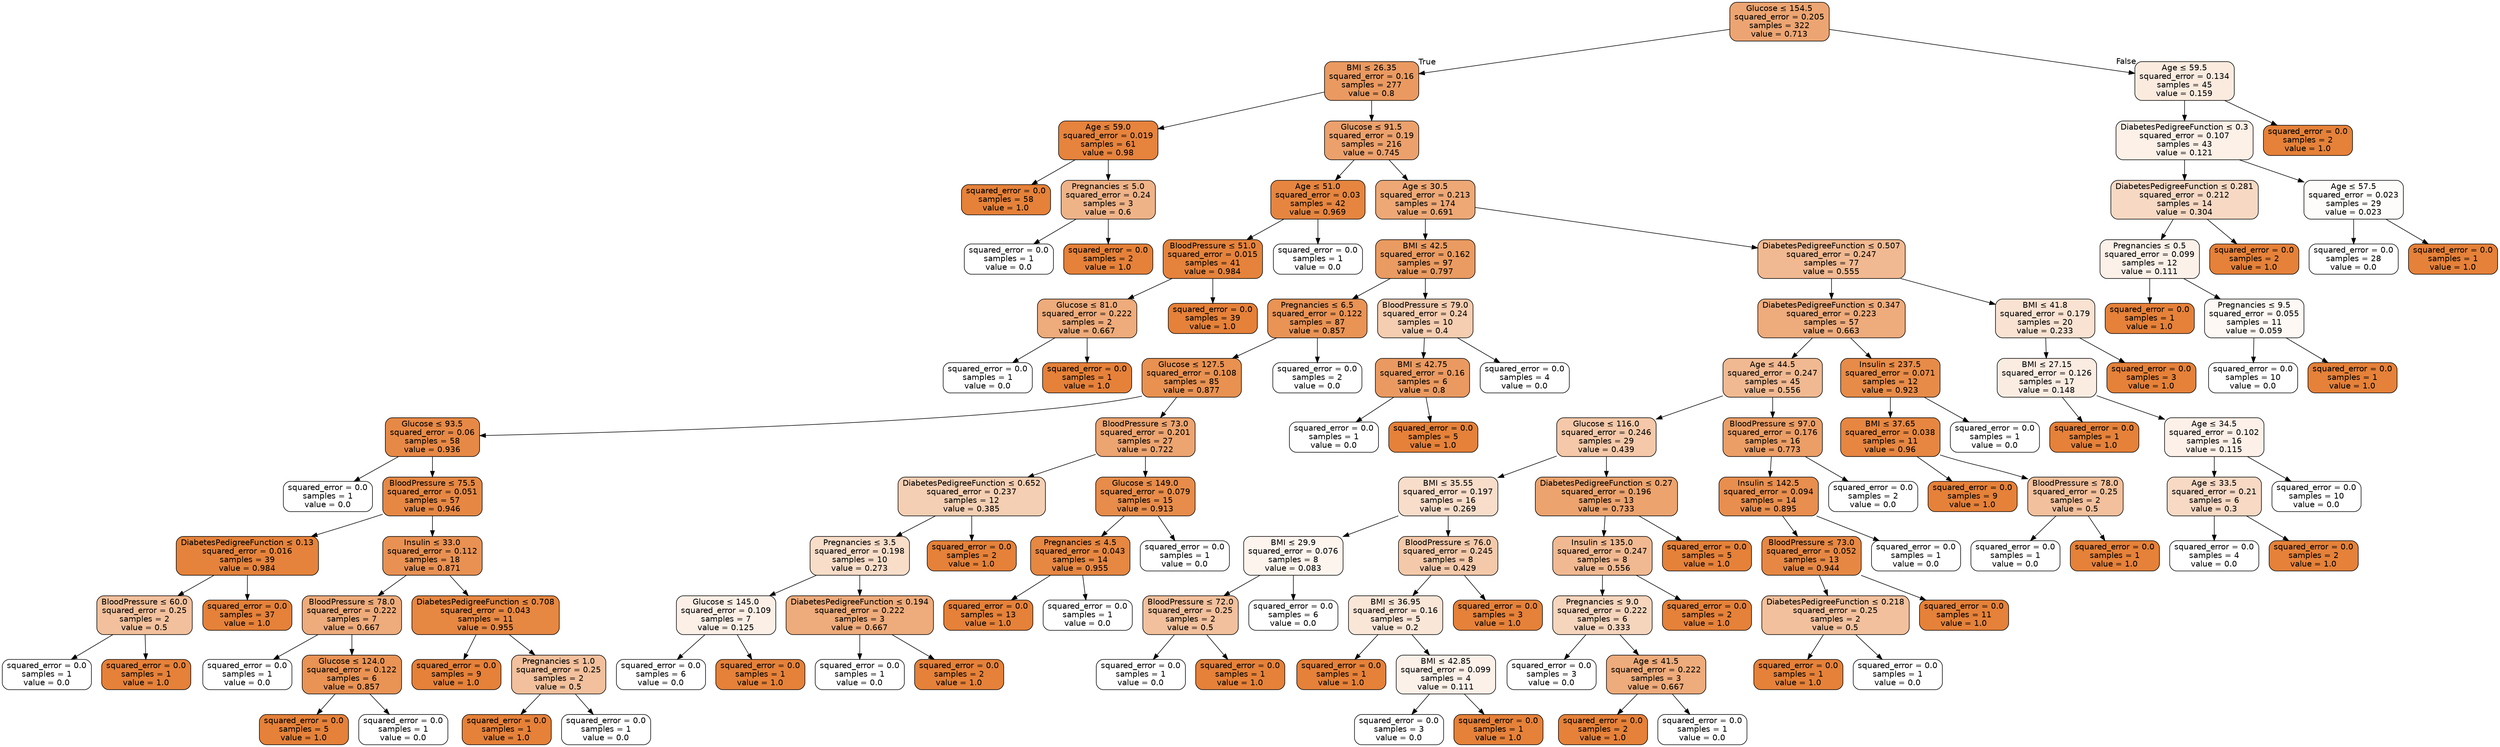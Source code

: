 digraph Tree {
node [shape=box, style="filled, rounded", color="black", fontname="helvetica"] ;
edge [fontname="helvetica"] ;
0 [label=<Glucose &le; 154.5<br/>squared_error = 0.205<br/>samples = 322<br/>value = 0.713>, fillcolor="#eca572"] ;
1 [label=<BMI &le; 26.35<br/>squared_error = 0.16<br/>samples = 277<br/>value = 0.8>, fillcolor="#ea9a61"] ;
0 -> 1 [labeldistance=2.5, labelangle=45, headlabel="True"] ;
2 [label=<Age &le; 59.0<br/>squared_error = 0.019<br/>samples = 61<br/>value = 0.98>, fillcolor="#e6833d"] ;
1 -> 2 ;
3 [label=<squared_error = 0.0<br/>samples = 58<br/>value = 1.0>, fillcolor="#e58139"] ;
2 -> 3 ;
4 [label=<Pregnancies &le; 5.0<br/>squared_error = 0.24<br/>samples = 3<br/>value = 0.6>, fillcolor="#efb388"] ;
2 -> 4 ;
5 [label=<squared_error = 0.0<br/>samples = 1<br/>value = 0.0>, fillcolor="#ffffff"] ;
4 -> 5 ;
6 [label=<squared_error = 0.0<br/>samples = 2<br/>value = 1.0>, fillcolor="#e58139"] ;
4 -> 6 ;
7 [label=<Glucose &le; 91.5<br/>squared_error = 0.19<br/>samples = 216<br/>value = 0.745>, fillcolor="#eca16c"] ;
1 -> 7 ;
8 [label=<Age &le; 51.0<br/>squared_error = 0.03<br/>samples = 42<br/>value = 0.969>, fillcolor="#e6853f"] ;
7 -> 8 ;
9 [label=<BloodPressure &le; 51.0<br/>squared_error = 0.015<br/>samples = 41<br/>value = 0.984>, fillcolor="#e5833c"] ;
8 -> 9 ;
10 [label=<Glucose &le; 81.0<br/>squared_error = 0.222<br/>samples = 2<br/>value = 0.667>, fillcolor="#eeab7b"] ;
9 -> 10 ;
11 [label=<squared_error = 0.0<br/>samples = 1<br/>value = 0.0>, fillcolor="#ffffff"] ;
10 -> 11 ;
12 [label=<squared_error = 0.0<br/>samples = 1<br/>value = 1.0>, fillcolor="#e58139"] ;
10 -> 12 ;
13 [label=<squared_error = 0.0<br/>samples = 39<br/>value = 1.0>, fillcolor="#e58139"] ;
9 -> 13 ;
14 [label=<squared_error = 0.0<br/>samples = 1<br/>value = 0.0>, fillcolor="#ffffff"] ;
8 -> 14 ;
15 [label=<Age &le; 30.5<br/>squared_error = 0.213<br/>samples = 174<br/>value = 0.691>, fillcolor="#eda876"] ;
7 -> 15 ;
16 [label=<BMI &le; 42.5<br/>squared_error = 0.162<br/>samples = 97<br/>value = 0.797>, fillcolor="#ea9b61"] ;
15 -> 16 ;
17 [label=<Pregnancies &le; 6.5<br/>squared_error = 0.122<br/>samples = 87<br/>value = 0.857>, fillcolor="#e99355"] ;
16 -> 17 ;
18 [label=<Glucose &le; 127.5<br/>squared_error = 0.108<br/>samples = 85<br/>value = 0.877>, fillcolor="#e89151"] ;
17 -> 18 ;
19 [label=<Glucose &le; 93.5<br/>squared_error = 0.06<br/>samples = 58<br/>value = 0.936>, fillcolor="#e78946"] ;
18 -> 19 ;
20 [label=<squared_error = 0.0<br/>samples = 1<br/>value = 0.0>, fillcolor="#ffffff"] ;
19 -> 20 ;
21 [label=<BloodPressure &le; 75.5<br/>squared_error = 0.051<br/>samples = 57<br/>value = 0.946>, fillcolor="#e68844"] ;
19 -> 21 ;
22 [label=<DiabetesPedigreeFunction &le; 0.13<br/>squared_error = 0.016<br/>samples = 39<br/>value = 0.984>, fillcolor="#e5833c"] ;
21 -> 22 ;
23 [label=<BloodPressure &le; 60.0<br/>squared_error = 0.25<br/>samples = 2<br/>value = 0.5>, fillcolor="#f2c09c"] ;
22 -> 23 ;
24 [label=<squared_error = 0.0<br/>samples = 1<br/>value = 0.0>, fillcolor="#ffffff"] ;
23 -> 24 ;
25 [label=<squared_error = 0.0<br/>samples = 1<br/>value = 1.0>, fillcolor="#e58139"] ;
23 -> 25 ;
26 [label=<squared_error = 0.0<br/>samples = 37<br/>value = 1.0>, fillcolor="#e58139"] ;
22 -> 26 ;
27 [label=<Insulin &le; 33.0<br/>squared_error = 0.112<br/>samples = 18<br/>value = 0.871>, fillcolor="#e89153"] ;
21 -> 27 ;
28 [label=<BloodPressure &le; 78.0<br/>squared_error = 0.222<br/>samples = 7<br/>value = 0.667>, fillcolor="#eeab7b"] ;
27 -> 28 ;
29 [label=<squared_error = 0.0<br/>samples = 1<br/>value = 0.0>, fillcolor="#ffffff"] ;
28 -> 29 ;
30 [label=<Glucose &le; 124.0<br/>squared_error = 0.122<br/>samples = 6<br/>value = 0.857>, fillcolor="#e99355"] ;
28 -> 30 ;
31 [label=<squared_error = 0.0<br/>samples = 5<br/>value = 1.0>, fillcolor="#e58139"] ;
30 -> 31 ;
32 [label=<squared_error = 0.0<br/>samples = 1<br/>value = 0.0>, fillcolor="#ffffff"] ;
30 -> 32 ;
33 [label=<DiabetesPedigreeFunction &le; 0.708<br/>squared_error = 0.043<br/>samples = 11<br/>value = 0.955>, fillcolor="#e68742"] ;
27 -> 33 ;
34 [label=<squared_error = 0.0<br/>samples = 9<br/>value = 1.0>, fillcolor="#e58139"] ;
33 -> 34 ;
35 [label=<Pregnancies &le; 1.0<br/>squared_error = 0.25<br/>samples = 2<br/>value = 0.5>, fillcolor="#f2c09c"] ;
33 -> 35 ;
36 [label=<squared_error = 0.0<br/>samples = 1<br/>value = 1.0>, fillcolor="#e58139"] ;
35 -> 36 ;
37 [label=<squared_error = 0.0<br/>samples = 1<br/>value = 0.0>, fillcolor="#ffffff"] ;
35 -> 37 ;
38 [label=<BloodPressure &le; 73.0<br/>squared_error = 0.201<br/>samples = 27<br/>value = 0.722>, fillcolor="#eca470"] ;
18 -> 38 ;
39 [label=<DiabetesPedigreeFunction &le; 0.652<br/>squared_error = 0.237<br/>samples = 12<br/>value = 0.385>, fillcolor="#f5cfb3"] ;
38 -> 39 ;
40 [label=<Pregnancies &le; 3.5<br/>squared_error = 0.198<br/>samples = 10<br/>value = 0.273>, fillcolor="#f8ddc9"] ;
39 -> 40 ;
41 [label=<Glucose &le; 145.0<br/>squared_error = 0.109<br/>samples = 7<br/>value = 0.125>, fillcolor="#fcefe6"] ;
40 -> 41 ;
42 [label=<squared_error = 0.0<br/>samples = 6<br/>value = 0.0>, fillcolor="#ffffff"] ;
41 -> 42 ;
43 [label=<squared_error = 0.0<br/>samples = 1<br/>value = 1.0>, fillcolor="#e58139"] ;
41 -> 43 ;
44 [label=<DiabetesPedigreeFunction &le; 0.194<br/>squared_error = 0.222<br/>samples = 3<br/>value = 0.667>, fillcolor="#eeab7b"] ;
40 -> 44 ;
45 [label=<squared_error = 0.0<br/>samples = 1<br/>value = 0.0>, fillcolor="#ffffff"] ;
44 -> 45 ;
46 [label=<squared_error = 0.0<br/>samples = 2<br/>value = 1.0>, fillcolor="#e58139"] ;
44 -> 46 ;
47 [label=<squared_error = 0.0<br/>samples = 2<br/>value = 1.0>, fillcolor="#e58139"] ;
39 -> 47 ;
48 [label=<Glucose &le; 149.0<br/>squared_error = 0.079<br/>samples = 15<br/>value = 0.913>, fillcolor="#e78c4a"] ;
38 -> 48 ;
49 [label=<Pregnancies &le; 4.5<br/>squared_error = 0.043<br/>samples = 14<br/>value = 0.955>, fillcolor="#e68742"] ;
48 -> 49 ;
50 [label=<squared_error = 0.0<br/>samples = 13<br/>value = 1.0>, fillcolor="#e58139"] ;
49 -> 50 ;
51 [label=<squared_error = 0.0<br/>samples = 1<br/>value = 0.0>, fillcolor="#ffffff"] ;
49 -> 51 ;
52 [label=<squared_error = 0.0<br/>samples = 1<br/>value = 0.0>, fillcolor="#ffffff"] ;
48 -> 52 ;
53 [label=<squared_error = 0.0<br/>samples = 2<br/>value = 0.0>, fillcolor="#ffffff"] ;
17 -> 53 ;
54 [label=<BloodPressure &le; 79.0<br/>squared_error = 0.24<br/>samples = 10<br/>value = 0.4>, fillcolor="#f5cdb0"] ;
16 -> 54 ;
55 [label=<BMI &le; 42.75<br/>squared_error = 0.16<br/>samples = 6<br/>value = 0.8>, fillcolor="#ea9a61"] ;
54 -> 55 ;
56 [label=<squared_error = 0.0<br/>samples = 1<br/>value = 0.0>, fillcolor="#ffffff"] ;
55 -> 56 ;
57 [label=<squared_error = 0.0<br/>samples = 5<br/>value = 1.0>, fillcolor="#e58139"] ;
55 -> 57 ;
58 [label=<squared_error = 0.0<br/>samples = 4<br/>value = 0.0>, fillcolor="#ffffff"] ;
54 -> 58 ;
59 [label=<DiabetesPedigreeFunction &le; 0.507<br/>squared_error = 0.247<br/>samples = 77<br/>value = 0.555>, fillcolor="#f1b991"] ;
15 -> 59 ;
60 [label=<DiabetesPedigreeFunction &le; 0.347<br/>squared_error = 0.223<br/>samples = 57<br/>value = 0.663>, fillcolor="#eeab7c"] ;
59 -> 60 ;
61 [label=<Age &le; 44.5<br/>squared_error = 0.247<br/>samples = 45<br/>value = 0.556>, fillcolor="#f1b991"] ;
60 -> 61 ;
62 [label=<Glucose &le; 116.0<br/>squared_error = 0.246<br/>samples = 29<br/>value = 0.439>, fillcolor="#f4c8a8"] ;
61 -> 62 ;
63 [label=<BMI &le; 35.55<br/>squared_error = 0.197<br/>samples = 16<br/>value = 0.269>, fillcolor="#f8ddca"] ;
62 -> 63 ;
64 [label=<BMI &le; 29.9<br/>squared_error = 0.076<br/>samples = 8<br/>value = 0.083>, fillcolor="#fdf4ee"] ;
63 -> 64 ;
65 [label=<BloodPressure &le; 72.0<br/>squared_error = 0.25<br/>samples = 2<br/>value = 0.5>, fillcolor="#f2c09c"] ;
64 -> 65 ;
66 [label=<squared_error = 0.0<br/>samples = 1<br/>value = 0.0>, fillcolor="#ffffff"] ;
65 -> 66 ;
67 [label=<squared_error = 0.0<br/>samples = 1<br/>value = 1.0>, fillcolor="#e58139"] ;
65 -> 67 ;
68 [label=<squared_error = 0.0<br/>samples = 6<br/>value = 0.0>, fillcolor="#ffffff"] ;
64 -> 68 ;
69 [label=<BloodPressure &le; 76.0<br/>squared_error = 0.245<br/>samples = 8<br/>value = 0.429>, fillcolor="#f4c9aa"] ;
63 -> 69 ;
70 [label=<BMI &le; 36.95<br/>squared_error = 0.16<br/>samples = 5<br/>value = 0.2>, fillcolor="#fae6d7"] ;
69 -> 70 ;
71 [label=<squared_error = 0.0<br/>samples = 1<br/>value = 1.0>, fillcolor="#e58139"] ;
70 -> 71 ;
72 [label=<BMI &le; 42.85<br/>squared_error = 0.099<br/>samples = 4<br/>value = 0.111>, fillcolor="#fcf1e9"] ;
70 -> 72 ;
73 [label=<squared_error = 0.0<br/>samples = 3<br/>value = 0.0>, fillcolor="#ffffff"] ;
72 -> 73 ;
74 [label=<squared_error = 0.0<br/>samples = 1<br/>value = 1.0>, fillcolor="#e58139"] ;
72 -> 74 ;
75 [label=<squared_error = 0.0<br/>samples = 3<br/>value = 1.0>, fillcolor="#e58139"] ;
69 -> 75 ;
76 [label=<DiabetesPedigreeFunction &le; 0.27<br/>squared_error = 0.196<br/>samples = 13<br/>value = 0.733>, fillcolor="#eca36e"] ;
62 -> 76 ;
77 [label=<Insulin &le; 135.0<br/>squared_error = 0.247<br/>samples = 8<br/>value = 0.556>, fillcolor="#f1b991"] ;
76 -> 77 ;
78 [label=<Pregnancies &le; 9.0<br/>squared_error = 0.222<br/>samples = 6<br/>value = 0.333>, fillcolor="#f6d5bd"] ;
77 -> 78 ;
79 [label=<squared_error = 0.0<br/>samples = 3<br/>value = 0.0>, fillcolor="#ffffff"] ;
78 -> 79 ;
80 [label=<Age &le; 41.5<br/>squared_error = 0.222<br/>samples = 3<br/>value = 0.667>, fillcolor="#eeab7b"] ;
78 -> 80 ;
81 [label=<squared_error = 0.0<br/>samples = 2<br/>value = 1.0>, fillcolor="#e58139"] ;
80 -> 81 ;
82 [label=<squared_error = 0.0<br/>samples = 1<br/>value = 0.0>, fillcolor="#ffffff"] ;
80 -> 82 ;
83 [label=<squared_error = 0.0<br/>samples = 2<br/>value = 1.0>, fillcolor="#e58139"] ;
77 -> 83 ;
84 [label=<squared_error = 0.0<br/>samples = 5<br/>value = 1.0>, fillcolor="#e58139"] ;
76 -> 84 ;
85 [label=<BloodPressure &le; 97.0<br/>squared_error = 0.176<br/>samples = 16<br/>value = 0.773>, fillcolor="#eb9e66"] ;
61 -> 85 ;
86 [label=<Insulin &le; 142.5<br/>squared_error = 0.094<br/>samples = 14<br/>value = 0.895>, fillcolor="#e88e4e"] ;
85 -> 86 ;
87 [label=<BloodPressure &le; 73.0<br/>squared_error = 0.052<br/>samples = 13<br/>value = 0.944>, fillcolor="#e68844"] ;
86 -> 87 ;
88 [label=<DiabetesPedigreeFunction &le; 0.218<br/>squared_error = 0.25<br/>samples = 2<br/>value = 0.5>, fillcolor="#f2c09c"] ;
87 -> 88 ;
89 [label=<squared_error = 0.0<br/>samples = 1<br/>value = 1.0>, fillcolor="#e58139"] ;
88 -> 89 ;
90 [label=<squared_error = 0.0<br/>samples = 1<br/>value = 0.0>, fillcolor="#ffffff"] ;
88 -> 90 ;
91 [label=<squared_error = 0.0<br/>samples = 11<br/>value = 1.0>, fillcolor="#e58139"] ;
87 -> 91 ;
92 [label=<squared_error = 0.0<br/>samples = 1<br/>value = 0.0>, fillcolor="#ffffff"] ;
86 -> 92 ;
93 [label=<squared_error = 0.0<br/>samples = 2<br/>value = 0.0>, fillcolor="#ffffff"] ;
85 -> 93 ;
94 [label=<Insulin &le; 237.5<br/>squared_error = 0.071<br/>samples = 12<br/>value = 0.923>, fillcolor="#e78b48"] ;
60 -> 94 ;
95 [label=<BMI &le; 37.65<br/>squared_error = 0.038<br/>samples = 11<br/>value = 0.96>, fillcolor="#e68641"] ;
94 -> 95 ;
96 [label=<squared_error = 0.0<br/>samples = 9<br/>value = 1.0>, fillcolor="#e58139"] ;
95 -> 96 ;
97 [label=<BloodPressure &le; 78.0<br/>squared_error = 0.25<br/>samples = 2<br/>value = 0.5>, fillcolor="#f2c09c"] ;
95 -> 97 ;
98 [label=<squared_error = 0.0<br/>samples = 1<br/>value = 0.0>, fillcolor="#ffffff"] ;
97 -> 98 ;
99 [label=<squared_error = 0.0<br/>samples = 1<br/>value = 1.0>, fillcolor="#e58139"] ;
97 -> 99 ;
100 [label=<squared_error = 0.0<br/>samples = 1<br/>value = 0.0>, fillcolor="#ffffff"] ;
94 -> 100 ;
101 [label=<BMI &le; 41.8<br/>squared_error = 0.179<br/>samples = 20<br/>value = 0.233>, fillcolor="#f9e2d1"] ;
59 -> 101 ;
102 [label=<BMI &le; 27.15<br/>squared_error = 0.126<br/>samples = 17<br/>value = 0.148>, fillcolor="#fbece2"] ;
101 -> 102 ;
103 [label=<squared_error = 0.0<br/>samples = 1<br/>value = 1.0>, fillcolor="#e58139"] ;
102 -> 103 ;
104 [label=<Age &le; 34.5<br/>squared_error = 0.102<br/>samples = 16<br/>value = 0.115>, fillcolor="#fcf0e8"] ;
102 -> 104 ;
105 [label=<Age &le; 33.5<br/>squared_error = 0.21<br/>samples = 6<br/>value = 0.3>, fillcolor="#f7d9c4"] ;
104 -> 105 ;
106 [label=<squared_error = 0.0<br/>samples = 4<br/>value = 0.0>, fillcolor="#ffffff"] ;
105 -> 106 ;
107 [label=<squared_error = 0.0<br/>samples = 2<br/>value = 1.0>, fillcolor="#e58139"] ;
105 -> 107 ;
108 [label=<squared_error = 0.0<br/>samples = 10<br/>value = 0.0>, fillcolor="#ffffff"] ;
104 -> 108 ;
109 [label=<squared_error = 0.0<br/>samples = 3<br/>value = 1.0>, fillcolor="#e58139"] ;
101 -> 109 ;
110 [label=<Age &le; 59.5<br/>squared_error = 0.134<br/>samples = 45<br/>value = 0.159>, fillcolor="#fbebdf"] ;
0 -> 110 [labeldistance=2.5, labelangle=-45, headlabel="False"] ;
111 [label=<DiabetesPedigreeFunction &le; 0.3<br/>squared_error = 0.107<br/>samples = 43<br/>value = 0.121>, fillcolor="#fcf0e7"] ;
110 -> 111 ;
112 [label=<DiabetesPedigreeFunction &le; 0.281<br/>squared_error = 0.212<br/>samples = 14<br/>value = 0.304>, fillcolor="#f7d9c3"] ;
111 -> 112 ;
113 [label=<Pregnancies &le; 0.5<br/>squared_error = 0.099<br/>samples = 12<br/>value = 0.111>, fillcolor="#fcf1e9"] ;
112 -> 113 ;
114 [label=<squared_error = 0.0<br/>samples = 1<br/>value = 1.0>, fillcolor="#e58139"] ;
113 -> 114 ;
115 [label=<Pregnancies &le; 9.5<br/>squared_error = 0.055<br/>samples = 11<br/>value = 0.059>, fillcolor="#fdf8f3"] ;
113 -> 115 ;
116 [label=<squared_error = 0.0<br/>samples = 10<br/>value = 0.0>, fillcolor="#ffffff"] ;
115 -> 116 ;
117 [label=<squared_error = 0.0<br/>samples = 1<br/>value = 1.0>, fillcolor="#e58139"] ;
115 -> 117 ;
118 [label=<squared_error = 0.0<br/>samples = 2<br/>value = 1.0>, fillcolor="#e58139"] ;
112 -> 118 ;
119 [label=<Age &le; 57.5<br/>squared_error = 0.023<br/>samples = 29<br/>value = 0.023>, fillcolor="#fefcfa"] ;
111 -> 119 ;
120 [label=<squared_error = 0.0<br/>samples = 28<br/>value = 0.0>, fillcolor="#ffffff"] ;
119 -> 120 ;
121 [label=<squared_error = 0.0<br/>samples = 1<br/>value = 1.0>, fillcolor="#e58139"] ;
119 -> 121 ;
122 [label=<squared_error = 0.0<br/>samples = 2<br/>value = 1.0>, fillcolor="#e58139"] ;
110 -> 122 ;
}
